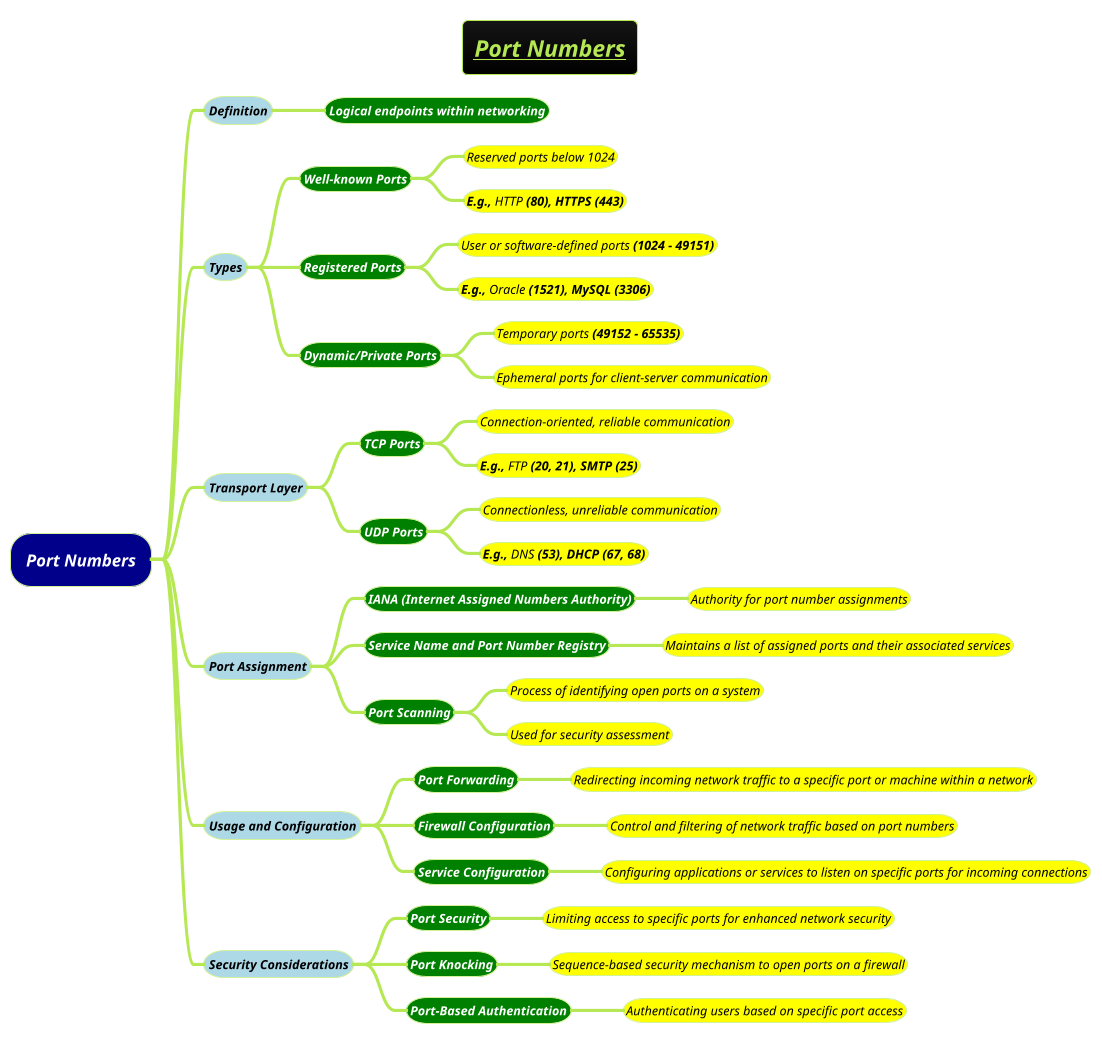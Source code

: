 @startmindmap
title =<i><b><u><size:18>Port Numbers
!theme hacker

*[#darkblue] <i><color #white>Port Numbers
**[#lightblue] <i><color #black><size:12>Definition
***[#green] <b><i><color #white><size:12>Logical endpoints within networking
**[#lightblue] <i><color #black><size:12>Types
***[#green] <b><i><color #white><size:12>Well-known Ports
****[#yellow] <i><color #black><size:12>Reserved ports below 1024
****[#yellow] <i><color #black><size:12>**E.g.,** HTTP <b>(80), HTTPS <b>(443)
***[#green] <b><i><color #white><size:12>Registered Ports
****[#yellow] <i><color #black><size:12>User or software-defined ports <b>(1024 - 49151)
****[#yellow] <i><color #black><size:12>**E.g.,** Oracle <b>(1521), MySQL <b>(3306)
***[#green] <b><i><color #white><size:12>Dynamic/Private Ports
****[#yellow] <i><color #black><size:12>Temporary ports <b>(49152 - 65535)
****[#yellow] <i><color #black><size:12>Ephemeral ports for client-server communication
**[#lightblue] <i><color #black><size:12>Transport Layer
***[#green] <b><i><color #white><size:12>TCP Ports
****[#yellow] <i><color #black><size:12>Connection-oriented, reliable communication
****[#yellow] <i><color #black><size:12>**E.g.,** FTP <b>(20, 21), SMTP <b>(25)
***[#green] <b><i><color #white><size:12>UDP Ports
****[#yellow] <i><color #black><size:12>Connectionless, unreliable communication
****[#yellow] <i><color #black><size:12>**E.g.,** DNS <b>(53), DHCP <b>(67, 68)
**[#lightblue] <i><color #black><size:12>Port Assignment
***[#green] <b><i><color #white><size:12>IANA <b>(Internet Assigned Numbers Authority)
****[#yellow] <i><color #black><size:12>Authority for port number assignments
***[#green] <b><i><color #white><size:12>Service Name and Port Number Registry
****[#yellow] <i><color #black><size:12>Maintains a list of assigned ports and their associated services
***[#green] <b><i><color #white><size:12>Port Scanning
****[#yellow] <i><color #black><size:12>Process of identifying open ports on a system
****[#yellow] <i><color #black><size:12>Used for security assessment
**[#lightblue] <i><color #black><size:12>Usage and Configuration
***[#green] <b><i><color #white><size:12>Port Forwarding
****[#yellow] <i><color #black><size:12>Redirecting incoming network traffic to a specific port or machine within a network
***[#green] <b><i><color #white><size:12>Firewall Configuration
****[#yellow] <i><color #black><size:12>Control and filtering of network traffic based on port numbers
***[#green] <b><i><color #white><size:12>Service Configuration
****[#yellow] <i><color #black><size:12>Configuring applications or services to listen on specific ports for incoming connections
**[#lightblue] <i><color #black><size:12>Security Considerations
***[#green] <b><i><color #white><size:12>Port Security
****[#yellow] <i><color #black><size:12>Limiting access to specific ports for enhanced network security
***[#green] <b><i><color #white><size:12>Port Knocking
****[#yellow] <i><color #black><size:12>Sequence-based security mechanism to open ports on a firewall
***[#green] <b><i><color #white><size:12>Port-Based Authentication
****[#yellow] <i><color #black><size:12>Authenticating users based on specific port access
@endmindmap
